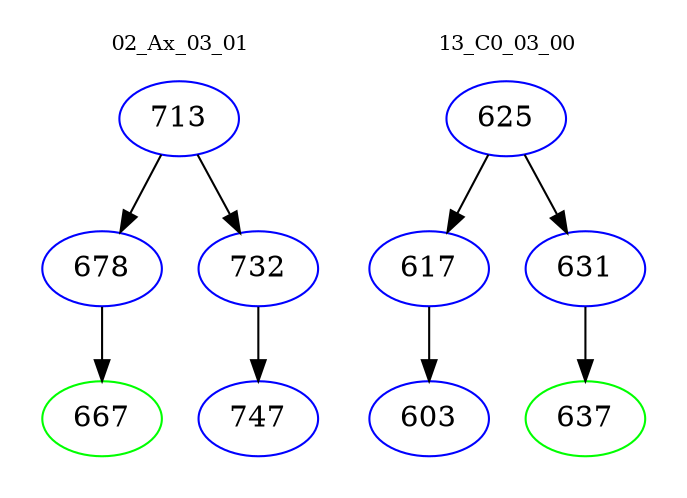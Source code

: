 digraph{
subgraph cluster_0 {
color = white
label = "02_Ax_03_01";
fontsize=10;
T0_713 [label="713", color="blue"]
T0_713 -> T0_678 [color="black"]
T0_678 [label="678", color="blue"]
T0_678 -> T0_667 [color="black"]
T0_667 [label="667", color="green"]
T0_713 -> T0_732 [color="black"]
T0_732 [label="732", color="blue"]
T0_732 -> T0_747 [color="black"]
T0_747 [label="747", color="blue"]
}
subgraph cluster_1 {
color = white
label = "13_C0_03_00";
fontsize=10;
T1_625 [label="625", color="blue"]
T1_625 -> T1_617 [color="black"]
T1_617 [label="617", color="blue"]
T1_617 -> T1_603 [color="black"]
T1_603 [label="603", color="blue"]
T1_625 -> T1_631 [color="black"]
T1_631 [label="631", color="blue"]
T1_631 -> T1_637 [color="black"]
T1_637 [label="637", color="green"]
}
}
